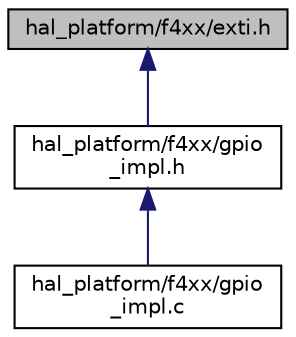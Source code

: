 digraph "hal_platform/f4xx/exti.h"
{
 // INTERACTIVE_SVG=YES
 // LATEX_PDF_SIZE
  bgcolor="transparent";
  edge [fontname="Helvetica",fontsize="10",labelfontname="Helvetica",labelfontsize="10"];
  node [fontname="Helvetica",fontsize="10",shape=record];
  Node1 [label="hal_platform/f4xx/exti.h",height=0.2,width=0.4,color="black", fillcolor="grey75", style="filled", fontcolor="black",tooltip=" "];
  Node1 -> Node2 [dir="back",color="midnightblue",fontsize="10",style="solid",fontname="Helvetica"];
  Node2 [label="hal_platform/f4xx/gpio\l_impl.h",height=0.2,width=0.4,color="black",URL="$f4xx_2gpio__impl_8h.html",tooltip=" "];
  Node2 -> Node3 [dir="back",color="midnightblue",fontsize="10",style="solid",fontname="Helvetica"];
  Node3 [label="hal_platform/f4xx/gpio\l_impl.c",height=0.2,width=0.4,color="black",URL="$f4xx_2gpio__impl_8c.html",tooltip=" "];
}
